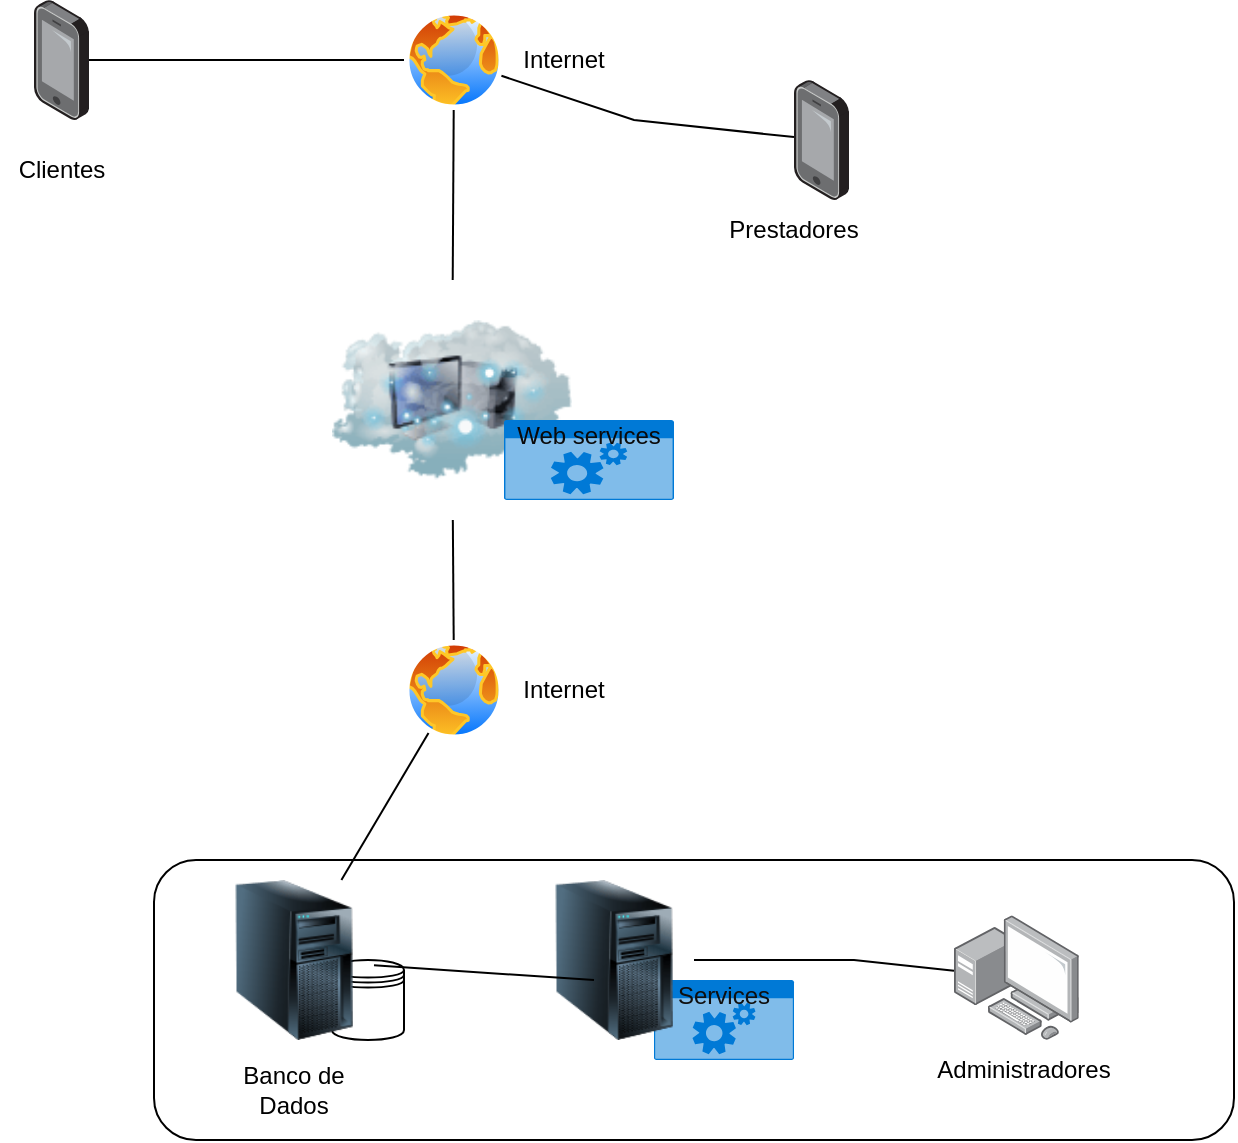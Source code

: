 <mxfile version="22.0.8" type="device">
  <diagram name="Página-1" id="DvrezsnRqu0iratG27p7">
    <mxGraphModel dx="1155" dy="669" grid="1" gridSize="10" guides="1" tooltips="1" connect="1" arrows="1" fold="1" page="1" pageScale="1" pageWidth="827" pageHeight="1169" math="0" shadow="0">
      <root>
        <mxCell id="0" />
        <mxCell id="1" parent="0" />
        <mxCell id="-Qe9AirabRPXCxsYwUze-6" value="" style="image;points=[];aspect=fixed;html=1;align=center;shadow=0;dashed=0;image=img/lib/allied_telesis/computer_and_terminals/Smartphone.svg;" vertex="1" parent="1">
          <mxGeometry x="210" y="430" width="27.5" height="60" as="geometry" />
        </mxCell>
        <mxCell id="-Qe9AirabRPXCxsYwUze-11" value="" style="image;aspect=fixed;perimeter=ellipsePerimeter;html=1;align=center;shadow=0;dashed=0;spacingTop=3;image=img/lib/active_directory/internet_globe.svg;" vertex="1" parent="1">
          <mxGeometry x="395" y="435" width="50" height="50" as="geometry" />
        </mxCell>
        <mxCell id="-Qe9AirabRPXCxsYwUze-12" value="" style="endArrow=none;html=1;rounded=0;" edge="1" parent="1" source="-Qe9AirabRPXCxsYwUze-11" target="-Qe9AirabRPXCxsYwUze-6">
          <mxGeometry width="50" height="50" relative="1" as="geometry">
            <mxPoint x="400" y="430" as="sourcePoint" />
            <mxPoint x="450" y="380" as="targetPoint" />
          </mxGeometry>
        </mxCell>
        <mxCell id="-Qe9AirabRPXCxsYwUze-14" value="" style="image;html=1;image=img/lib/clip_art/networking/Cloud_Computer_128x128.png" vertex="1" parent="1">
          <mxGeometry x="359" y="570" width="120" height="120" as="geometry" />
        </mxCell>
        <mxCell id="-Qe9AirabRPXCxsYwUze-15" value="" style="endArrow=none;html=1;rounded=0;" edge="1" parent="1" source="-Qe9AirabRPXCxsYwUze-14" target="-Qe9AirabRPXCxsYwUze-11">
          <mxGeometry width="50" height="50" relative="1" as="geometry">
            <mxPoint x="420" y="570" as="sourcePoint" />
            <mxPoint x="470" y="520" as="targetPoint" />
          </mxGeometry>
        </mxCell>
        <mxCell id="-Qe9AirabRPXCxsYwUze-16" value="" style="image;aspect=fixed;perimeter=ellipsePerimeter;html=1;align=center;shadow=0;dashed=0;spacingTop=3;image=img/lib/active_directory/internet_globe.svg;" vertex="1" parent="1">
          <mxGeometry x="395" y="750" width="50" height="50" as="geometry" />
        </mxCell>
        <mxCell id="-Qe9AirabRPXCxsYwUze-17" value="" style="endArrow=none;html=1;rounded=0;" edge="1" parent="1" source="-Qe9AirabRPXCxsYwUze-16" target="-Qe9AirabRPXCxsYwUze-14">
          <mxGeometry width="50" height="50" relative="1" as="geometry">
            <mxPoint x="445" y="750" as="sourcePoint" />
            <mxPoint x="495" y="700" as="targetPoint" />
          </mxGeometry>
        </mxCell>
        <mxCell id="-Qe9AirabRPXCxsYwUze-18" value="" style="rounded=1;whiteSpace=wrap;html=1;labelBackgroundColor=none;noLabel=1;fillColor=none;" vertex="1" parent="1">
          <mxGeometry x="270" y="860" width="540" height="140" as="geometry" />
        </mxCell>
        <mxCell id="-Qe9AirabRPXCxsYwUze-19" value="" style="shape=datastore;whiteSpace=wrap;html=1;" vertex="1" parent="1">
          <mxGeometry x="359" y="910" width="36" height="40" as="geometry" />
        </mxCell>
        <mxCell id="-Qe9AirabRPXCxsYwUze-21" value="" style="image;html=1;image=img/lib/clip_art/computers/Server_Tower_128x128.png" vertex="1" parent="1">
          <mxGeometry x="300" y="870" width="80" height="80" as="geometry" />
        </mxCell>
        <mxCell id="-Qe9AirabRPXCxsYwUze-22" value="&lt;font color=&quot;#0f0f0f&quot;&gt;Services&lt;/font&gt;" style="html=1;whiteSpace=wrap;strokeColor=none;fillColor=#0079D6;labelPosition=center;verticalLabelPosition=middle;verticalAlign=top;align=center;fontSize=12;outlineConnect=0;spacingTop=-6;fontColor=#FFFFFF;sketch=0;shape=mxgraph.sitemap.services;" vertex="1" parent="1">
          <mxGeometry x="520" y="920" width="70" height="40" as="geometry" />
        </mxCell>
        <mxCell id="-Qe9AirabRPXCxsYwUze-23" value="" style="image;html=1;image=img/lib/clip_art/computers/Server_Tower_128x128.png" vertex="1" parent="1">
          <mxGeometry x="460" y="870" width="80" height="80" as="geometry" />
        </mxCell>
        <mxCell id="-Qe9AirabRPXCxsYwUze-24" value="&lt;font color=&quot;#0a0a0a&quot;&gt;Web services&lt;/font&gt;" style="html=1;whiteSpace=wrap;strokeColor=none;fillColor=#0079D6;labelPosition=center;verticalLabelPosition=middle;verticalAlign=top;align=center;fontSize=12;outlineConnect=0;spacingTop=-6;fontColor=#FFFFFF;sketch=0;shape=mxgraph.sitemap.services;spacingBottom=0;" vertex="1" parent="1">
          <mxGeometry x="445" y="640" width="85" height="40" as="geometry" />
        </mxCell>
        <mxCell id="-Qe9AirabRPXCxsYwUze-25" value="" style="image;points=[];aspect=fixed;html=1;align=center;shadow=0;dashed=0;image=img/lib/allied_telesis/computer_and_terminals/Personal_Computer_with_Server.svg;" vertex="1" parent="1">
          <mxGeometry x="670" y="887.6" width="62.4" height="62.4" as="geometry" />
        </mxCell>
        <mxCell id="-Qe9AirabRPXCxsYwUze-26" value="" style="endArrow=none;html=1;rounded=0;" edge="1" parent="1" source="-Qe9AirabRPXCxsYwUze-23" target="-Qe9AirabRPXCxsYwUze-25">
          <mxGeometry width="50" height="50" relative="1" as="geometry">
            <mxPoint x="840" y="930" as="sourcePoint" />
            <mxPoint x="890" y="880" as="targetPoint" />
            <Array as="points">
              <mxPoint x="620" y="910" />
            </Array>
          </mxGeometry>
        </mxCell>
        <mxCell id="-Qe9AirabRPXCxsYwUze-27" value="" style="endArrow=none;html=1;rounded=0;" edge="1" parent="1" target="-Qe9AirabRPXCxsYwUze-21">
          <mxGeometry width="50" height="50" relative="1" as="geometry">
            <mxPoint x="490" y="920" as="sourcePoint" />
            <mxPoint x="890" y="880" as="targetPoint" />
          </mxGeometry>
        </mxCell>
        <mxCell id="-Qe9AirabRPXCxsYwUze-28" value="" style="endArrow=none;html=1;rounded=0;" edge="1" parent="1" source="-Qe9AirabRPXCxsYwUze-21" target="-Qe9AirabRPXCxsYwUze-16">
          <mxGeometry width="50" height="50" relative="1" as="geometry">
            <mxPoint x="840" y="930" as="sourcePoint" />
            <mxPoint x="890" y="880" as="targetPoint" />
          </mxGeometry>
        </mxCell>
        <mxCell id="-Qe9AirabRPXCxsYwUze-30" value="Internet" style="text;strokeColor=none;align=center;fillColor=none;html=1;verticalAlign=middle;whiteSpace=wrap;rounded=0;" vertex="1" parent="1">
          <mxGeometry x="445" y="760" width="60" height="30" as="geometry" />
        </mxCell>
        <mxCell id="-Qe9AirabRPXCxsYwUze-31" value="Internet" style="text;strokeColor=none;align=center;fillColor=none;html=1;verticalAlign=middle;whiteSpace=wrap;rounded=0;" vertex="1" parent="1">
          <mxGeometry x="445" y="445" width="60" height="30" as="geometry" />
        </mxCell>
        <mxCell id="-Qe9AirabRPXCxsYwUze-32" value="Banco de Dados" style="text;strokeColor=none;align=center;fillColor=none;html=1;verticalAlign=middle;whiteSpace=wrap;rounded=0;" vertex="1" parent="1">
          <mxGeometry x="310" y="960" width="60" height="30" as="geometry" />
        </mxCell>
        <mxCell id="-Qe9AirabRPXCxsYwUze-33" value="Administradores" style="text;strokeColor=none;align=center;fillColor=none;html=1;verticalAlign=middle;whiteSpace=wrap;rounded=0;" vertex="1" parent="1">
          <mxGeometry x="660" y="950" width="90" height="30" as="geometry" />
        </mxCell>
        <mxCell id="-Qe9AirabRPXCxsYwUze-34" value="Clientes" style="text;strokeColor=none;align=center;fillColor=none;html=1;verticalAlign=middle;whiteSpace=wrap;rounded=0;" vertex="1" parent="1">
          <mxGeometry x="193.75" y="500" width="60" height="30" as="geometry" />
        </mxCell>
        <mxCell id="-Qe9AirabRPXCxsYwUze-35" value="" style="image;points=[];aspect=fixed;html=1;align=center;shadow=0;dashed=0;image=img/lib/allied_telesis/computer_and_terminals/Smartphone.svg;" vertex="1" parent="1">
          <mxGeometry x="590" y="470" width="27.5" height="60" as="geometry" />
        </mxCell>
        <mxCell id="-Qe9AirabRPXCxsYwUze-36" value="Prestadores" style="text;strokeColor=none;align=center;fillColor=none;html=1;verticalAlign=middle;whiteSpace=wrap;rounded=0;" vertex="1" parent="1">
          <mxGeometry x="560" y="530" width="60" height="30" as="geometry" />
        </mxCell>
        <mxCell id="-Qe9AirabRPXCxsYwUze-37" value="" style="endArrow=none;html=1;rounded=0;" edge="1" parent="1" source="-Qe9AirabRPXCxsYwUze-11" target="-Qe9AirabRPXCxsYwUze-35">
          <mxGeometry width="50" height="50" relative="1" as="geometry">
            <mxPoint x="250" y="470" as="sourcePoint" />
            <mxPoint x="300" y="420" as="targetPoint" />
            <Array as="points">
              <mxPoint x="510" y="490" />
            </Array>
          </mxGeometry>
        </mxCell>
      </root>
    </mxGraphModel>
  </diagram>
</mxfile>
